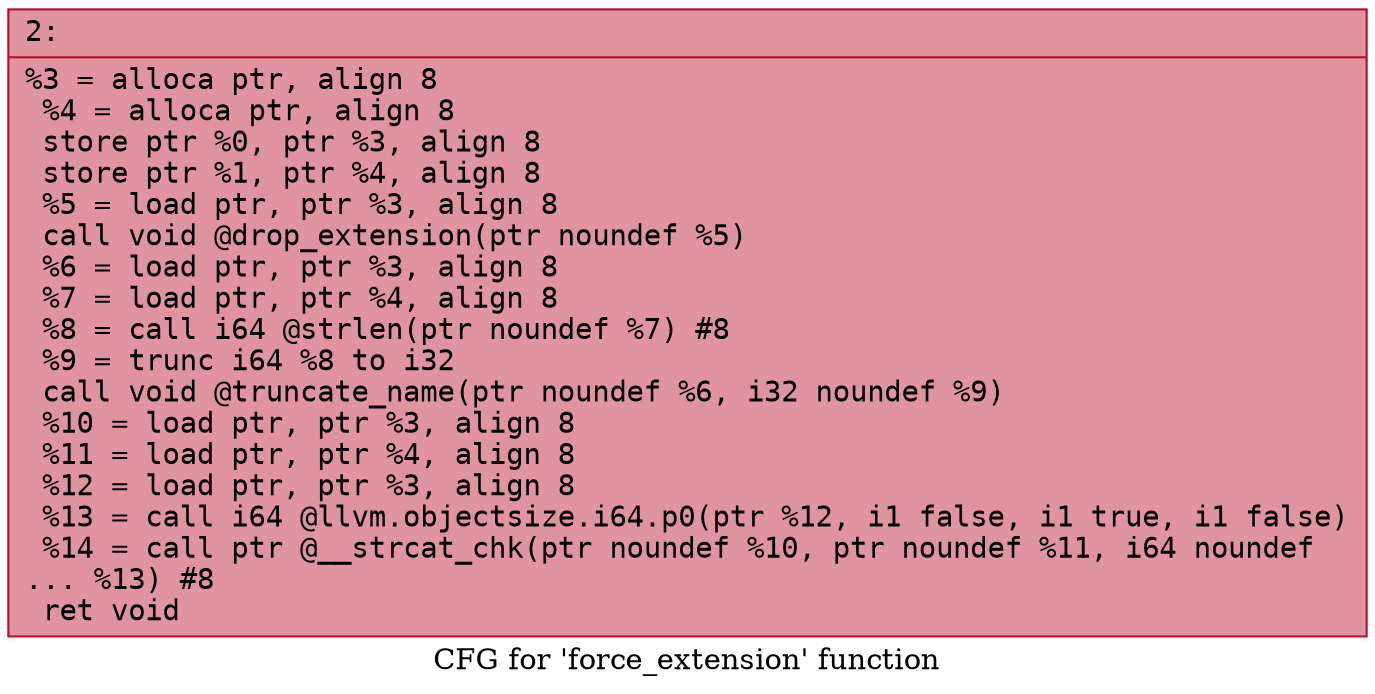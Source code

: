 digraph "CFG for 'force_extension' function" {
	label="CFG for 'force_extension' function";

	Node0x6000019777a0 [shape=record,color="#b70d28ff", style=filled, fillcolor="#b70d2870" fontname="Courier",label="{2:\l|  %3 = alloca ptr, align 8\l  %4 = alloca ptr, align 8\l  store ptr %0, ptr %3, align 8\l  store ptr %1, ptr %4, align 8\l  %5 = load ptr, ptr %3, align 8\l  call void @drop_extension(ptr noundef %5)\l  %6 = load ptr, ptr %3, align 8\l  %7 = load ptr, ptr %4, align 8\l  %8 = call i64 @strlen(ptr noundef %7) #8\l  %9 = trunc i64 %8 to i32\l  call void @truncate_name(ptr noundef %6, i32 noundef %9)\l  %10 = load ptr, ptr %3, align 8\l  %11 = load ptr, ptr %4, align 8\l  %12 = load ptr, ptr %3, align 8\l  %13 = call i64 @llvm.objectsize.i64.p0(ptr %12, i1 false, i1 true, i1 false)\l  %14 = call ptr @__strcat_chk(ptr noundef %10, ptr noundef %11, i64 noundef\l... %13) #8\l  ret void\l}"];
}
